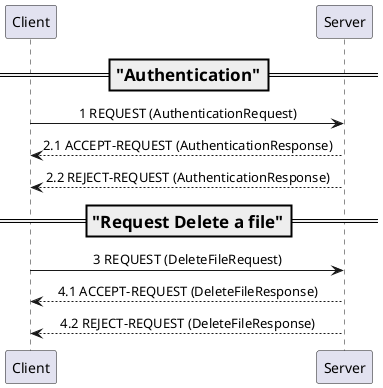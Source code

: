 @startuml
'https://plantuml.com/sequence-diagram
/'
Action : Elementos que representas los eventos a los que responden los agentes para completar las tareas de la ontología.
Predicate : Elementos que representan las respuestas a los eventos para completar las tareas de la ontología.
'/
'autonumber
skinparam defaultFontName consolas
skinparam sequenceMessageAlign center

=== "Authentication" ==
Client -> Server:   1 REQUEST (AuthenticationRequest)
Client <-- Server:  2.1 ACCEPT-REQUEST (AuthenticationResponse)
Client <-- Server:  2.2 REJECT-REQUEST (AuthenticationResponse)

=== "Request Delete a file" ==
'...5 minutes latter...
Client -> Server:   3 REQUEST (DeleteFileRequest)
Client <-- Server:  4.1 ACCEPT-REQUEST (DeleteFileResponse)
Client <-- Server:  4.2 REJECT-REQUEST (DeleteFileResponse)

@enduml
